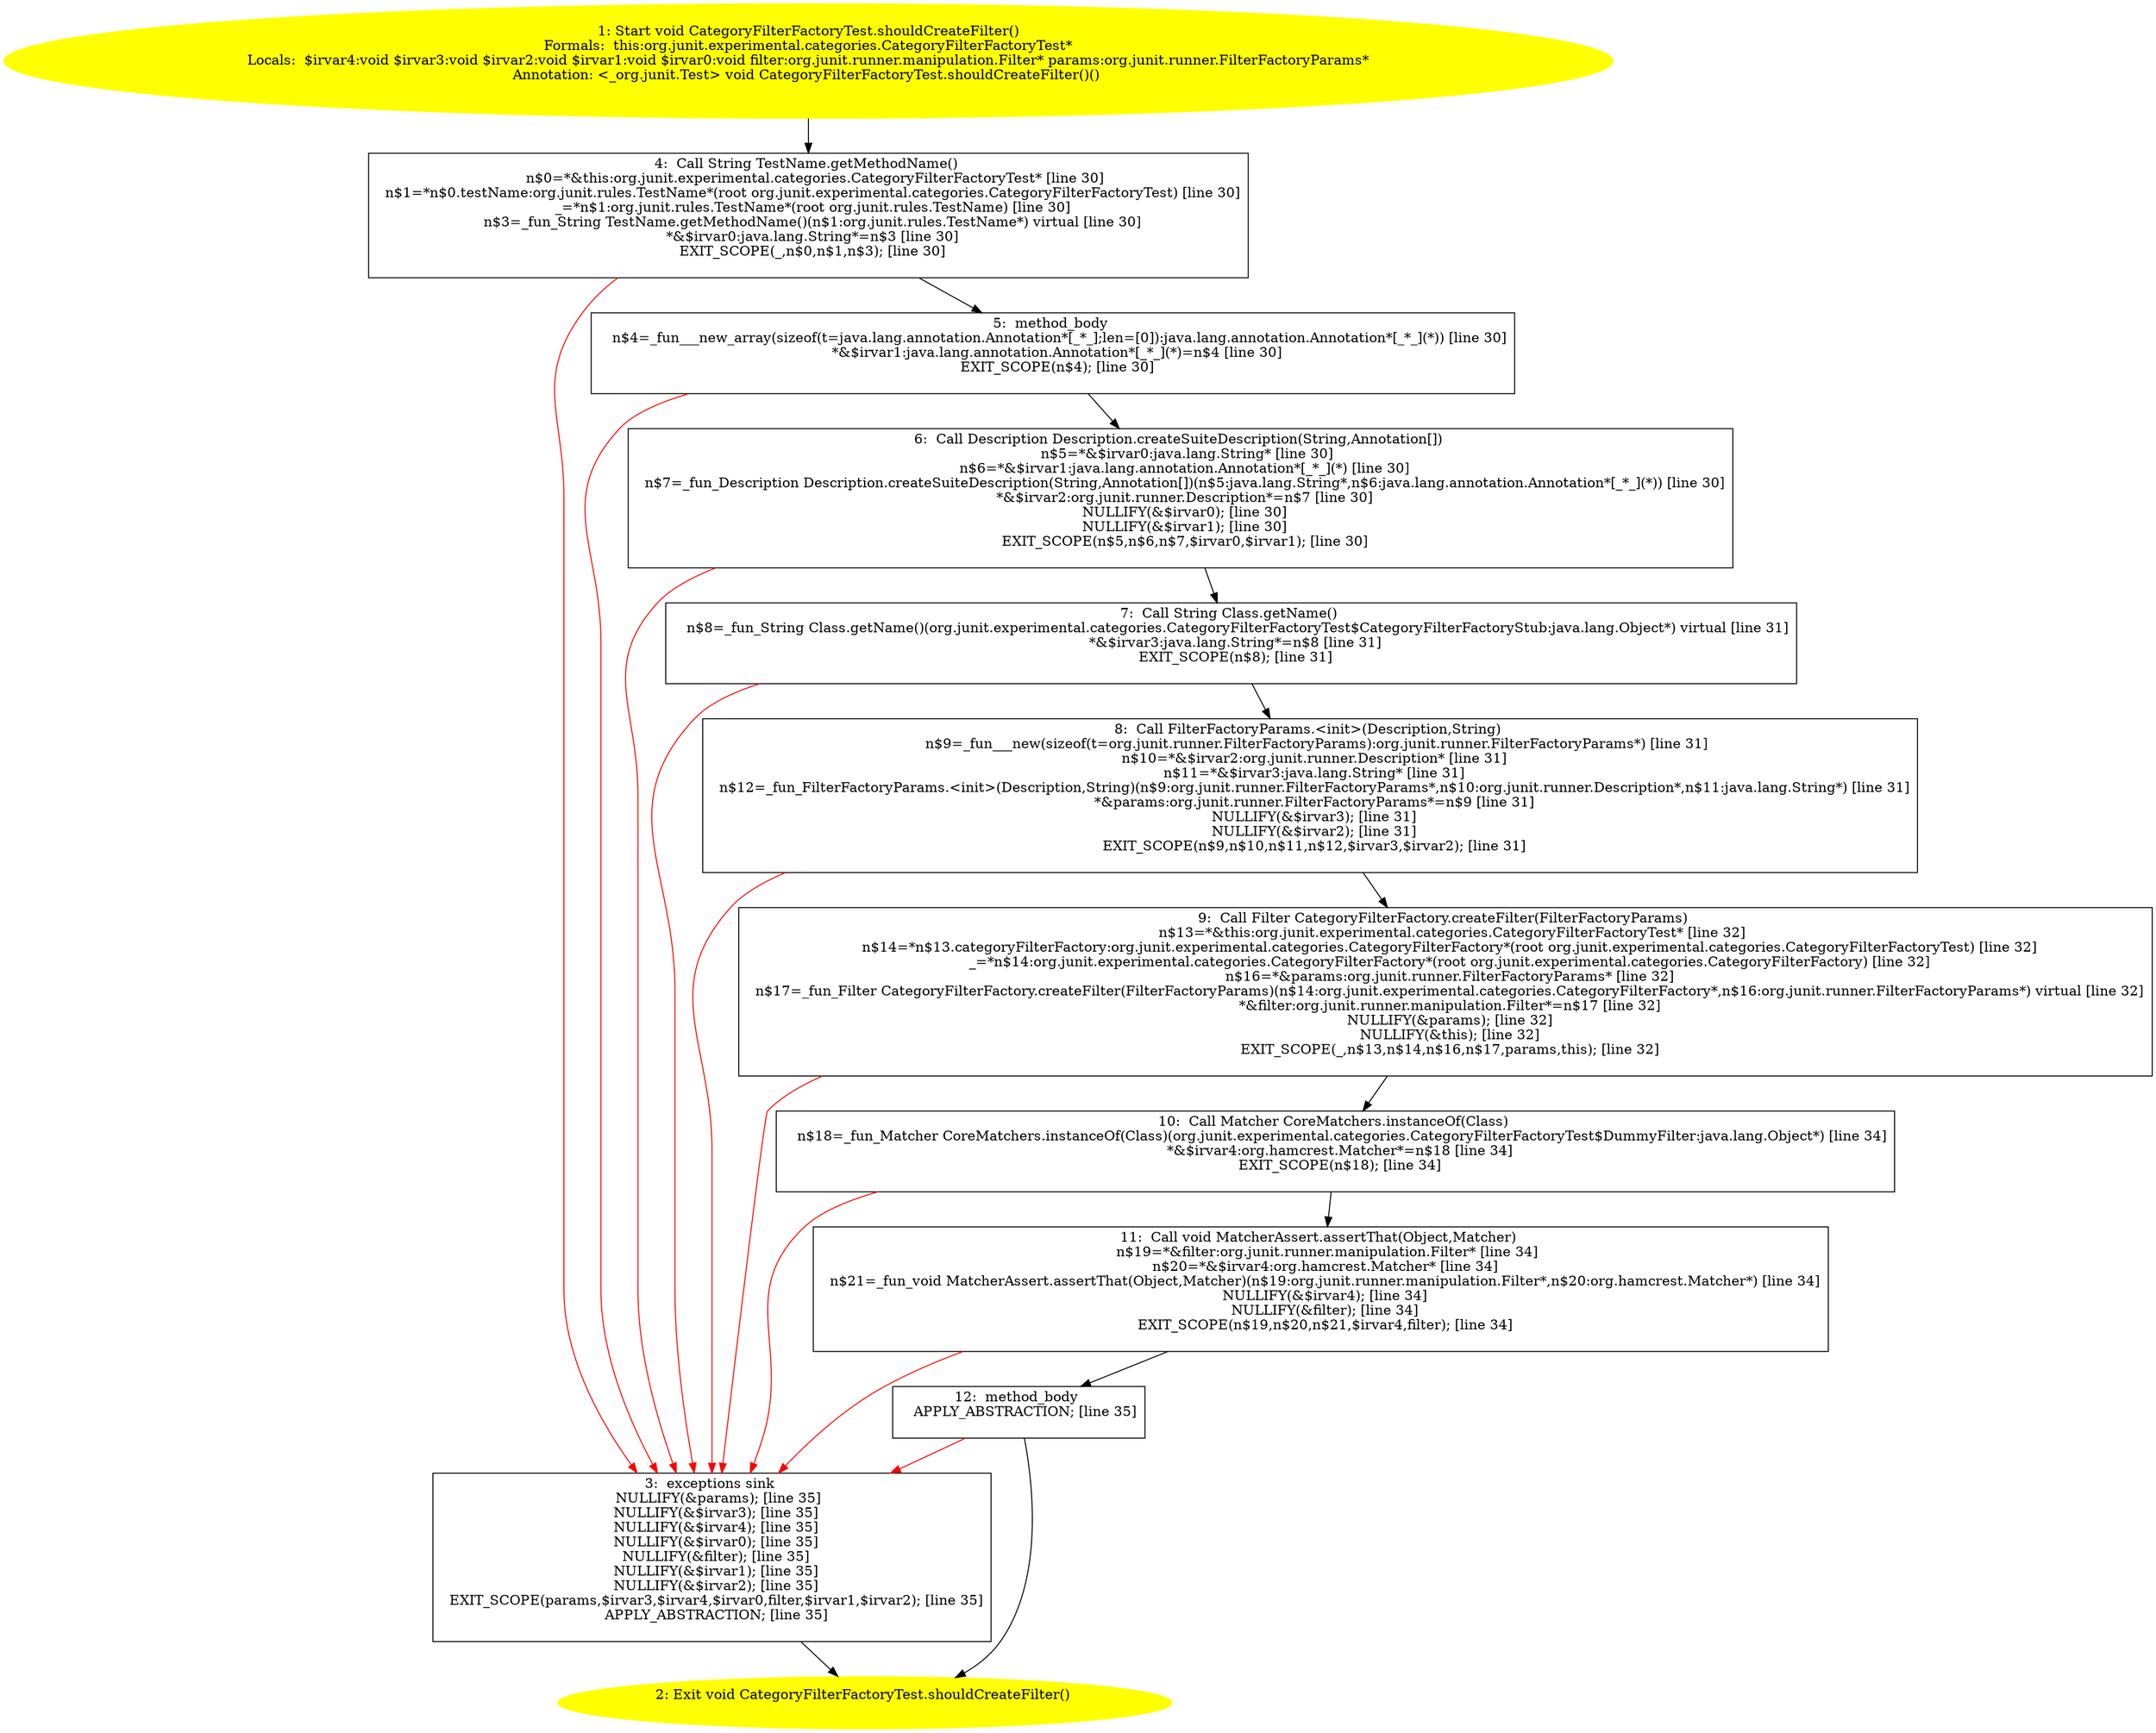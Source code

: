 /* @generated */
digraph cfg {
"org.junit.experimental.categories.CategoryFilterFactoryTest.shouldCreateFilter():void.c8cfa286e4334ab7e340b09ae68c47d1_1" [label="1: Start void CategoryFilterFactoryTest.shouldCreateFilter()\nFormals:  this:org.junit.experimental.categories.CategoryFilterFactoryTest*\nLocals:  $irvar4:void $irvar3:void $irvar2:void $irvar1:void $irvar0:void filter:org.junit.runner.manipulation.Filter* params:org.junit.runner.FilterFactoryParams*\nAnnotation: <_org.junit.Test> void CategoryFilterFactoryTest.shouldCreateFilter()() \n  " color=yellow style=filled]
	

	 "org.junit.experimental.categories.CategoryFilterFactoryTest.shouldCreateFilter():void.c8cfa286e4334ab7e340b09ae68c47d1_1" -> "org.junit.experimental.categories.CategoryFilterFactoryTest.shouldCreateFilter():void.c8cfa286e4334ab7e340b09ae68c47d1_4" ;
"org.junit.experimental.categories.CategoryFilterFactoryTest.shouldCreateFilter():void.c8cfa286e4334ab7e340b09ae68c47d1_2" [label="2: Exit void CategoryFilterFactoryTest.shouldCreateFilter() \n  " color=yellow style=filled]
	

"org.junit.experimental.categories.CategoryFilterFactoryTest.shouldCreateFilter():void.c8cfa286e4334ab7e340b09ae68c47d1_3" [label="3:  exceptions sink \n   NULLIFY(&params); [line 35]\n  NULLIFY(&$irvar3); [line 35]\n  NULLIFY(&$irvar4); [line 35]\n  NULLIFY(&$irvar0); [line 35]\n  NULLIFY(&filter); [line 35]\n  NULLIFY(&$irvar1); [line 35]\n  NULLIFY(&$irvar2); [line 35]\n  EXIT_SCOPE(params,$irvar3,$irvar4,$irvar0,filter,$irvar1,$irvar2); [line 35]\n  APPLY_ABSTRACTION; [line 35]\n " shape="box"]
	

	 "org.junit.experimental.categories.CategoryFilterFactoryTest.shouldCreateFilter():void.c8cfa286e4334ab7e340b09ae68c47d1_3" -> "org.junit.experimental.categories.CategoryFilterFactoryTest.shouldCreateFilter():void.c8cfa286e4334ab7e340b09ae68c47d1_2" ;
"org.junit.experimental.categories.CategoryFilterFactoryTest.shouldCreateFilter():void.c8cfa286e4334ab7e340b09ae68c47d1_4" [label="4:  Call String TestName.getMethodName() \n   n$0=*&this:org.junit.experimental.categories.CategoryFilterFactoryTest* [line 30]\n  n$1=*n$0.testName:org.junit.rules.TestName*(root org.junit.experimental.categories.CategoryFilterFactoryTest) [line 30]\n  _=*n$1:org.junit.rules.TestName*(root org.junit.rules.TestName) [line 30]\n  n$3=_fun_String TestName.getMethodName()(n$1:org.junit.rules.TestName*) virtual [line 30]\n  *&$irvar0:java.lang.String*=n$3 [line 30]\n  EXIT_SCOPE(_,n$0,n$1,n$3); [line 30]\n " shape="box"]
	

	 "org.junit.experimental.categories.CategoryFilterFactoryTest.shouldCreateFilter():void.c8cfa286e4334ab7e340b09ae68c47d1_4" -> "org.junit.experimental.categories.CategoryFilterFactoryTest.shouldCreateFilter():void.c8cfa286e4334ab7e340b09ae68c47d1_5" ;
	 "org.junit.experimental.categories.CategoryFilterFactoryTest.shouldCreateFilter():void.c8cfa286e4334ab7e340b09ae68c47d1_4" -> "org.junit.experimental.categories.CategoryFilterFactoryTest.shouldCreateFilter():void.c8cfa286e4334ab7e340b09ae68c47d1_3" [color="red" ];
"org.junit.experimental.categories.CategoryFilterFactoryTest.shouldCreateFilter():void.c8cfa286e4334ab7e340b09ae68c47d1_5" [label="5:  method_body \n   n$4=_fun___new_array(sizeof(t=java.lang.annotation.Annotation*[_*_];len=[0]):java.lang.annotation.Annotation*[_*_](*)) [line 30]\n  *&$irvar1:java.lang.annotation.Annotation*[_*_](*)=n$4 [line 30]\n  EXIT_SCOPE(n$4); [line 30]\n " shape="box"]
	

	 "org.junit.experimental.categories.CategoryFilterFactoryTest.shouldCreateFilter():void.c8cfa286e4334ab7e340b09ae68c47d1_5" -> "org.junit.experimental.categories.CategoryFilterFactoryTest.shouldCreateFilter():void.c8cfa286e4334ab7e340b09ae68c47d1_6" ;
	 "org.junit.experimental.categories.CategoryFilterFactoryTest.shouldCreateFilter():void.c8cfa286e4334ab7e340b09ae68c47d1_5" -> "org.junit.experimental.categories.CategoryFilterFactoryTest.shouldCreateFilter():void.c8cfa286e4334ab7e340b09ae68c47d1_3" [color="red" ];
"org.junit.experimental.categories.CategoryFilterFactoryTest.shouldCreateFilter():void.c8cfa286e4334ab7e340b09ae68c47d1_6" [label="6:  Call Description Description.createSuiteDescription(String,Annotation[]) \n   n$5=*&$irvar0:java.lang.String* [line 30]\n  n$6=*&$irvar1:java.lang.annotation.Annotation*[_*_](*) [line 30]\n  n$7=_fun_Description Description.createSuiteDescription(String,Annotation[])(n$5:java.lang.String*,n$6:java.lang.annotation.Annotation*[_*_](*)) [line 30]\n  *&$irvar2:org.junit.runner.Description*=n$7 [line 30]\n  NULLIFY(&$irvar0); [line 30]\n  NULLIFY(&$irvar1); [line 30]\n  EXIT_SCOPE(n$5,n$6,n$7,$irvar0,$irvar1); [line 30]\n " shape="box"]
	

	 "org.junit.experimental.categories.CategoryFilterFactoryTest.shouldCreateFilter():void.c8cfa286e4334ab7e340b09ae68c47d1_6" -> "org.junit.experimental.categories.CategoryFilterFactoryTest.shouldCreateFilter():void.c8cfa286e4334ab7e340b09ae68c47d1_7" ;
	 "org.junit.experimental.categories.CategoryFilterFactoryTest.shouldCreateFilter():void.c8cfa286e4334ab7e340b09ae68c47d1_6" -> "org.junit.experimental.categories.CategoryFilterFactoryTest.shouldCreateFilter():void.c8cfa286e4334ab7e340b09ae68c47d1_3" [color="red" ];
"org.junit.experimental.categories.CategoryFilterFactoryTest.shouldCreateFilter():void.c8cfa286e4334ab7e340b09ae68c47d1_7" [label="7:  Call String Class.getName() \n   n$8=_fun_String Class.getName()(org.junit.experimental.categories.CategoryFilterFactoryTest$CategoryFilterFactoryStub:java.lang.Object*) virtual [line 31]\n  *&$irvar3:java.lang.String*=n$8 [line 31]\n  EXIT_SCOPE(n$8); [line 31]\n " shape="box"]
	

	 "org.junit.experimental.categories.CategoryFilterFactoryTest.shouldCreateFilter():void.c8cfa286e4334ab7e340b09ae68c47d1_7" -> "org.junit.experimental.categories.CategoryFilterFactoryTest.shouldCreateFilter():void.c8cfa286e4334ab7e340b09ae68c47d1_8" ;
	 "org.junit.experimental.categories.CategoryFilterFactoryTest.shouldCreateFilter():void.c8cfa286e4334ab7e340b09ae68c47d1_7" -> "org.junit.experimental.categories.CategoryFilterFactoryTest.shouldCreateFilter():void.c8cfa286e4334ab7e340b09ae68c47d1_3" [color="red" ];
"org.junit.experimental.categories.CategoryFilterFactoryTest.shouldCreateFilter():void.c8cfa286e4334ab7e340b09ae68c47d1_8" [label="8:  Call FilterFactoryParams.<init>(Description,String) \n   n$9=_fun___new(sizeof(t=org.junit.runner.FilterFactoryParams):org.junit.runner.FilterFactoryParams*) [line 31]\n  n$10=*&$irvar2:org.junit.runner.Description* [line 31]\n  n$11=*&$irvar3:java.lang.String* [line 31]\n  n$12=_fun_FilterFactoryParams.<init>(Description,String)(n$9:org.junit.runner.FilterFactoryParams*,n$10:org.junit.runner.Description*,n$11:java.lang.String*) [line 31]\n  *&params:org.junit.runner.FilterFactoryParams*=n$9 [line 31]\n  NULLIFY(&$irvar3); [line 31]\n  NULLIFY(&$irvar2); [line 31]\n  EXIT_SCOPE(n$9,n$10,n$11,n$12,$irvar3,$irvar2); [line 31]\n " shape="box"]
	

	 "org.junit.experimental.categories.CategoryFilterFactoryTest.shouldCreateFilter():void.c8cfa286e4334ab7e340b09ae68c47d1_8" -> "org.junit.experimental.categories.CategoryFilterFactoryTest.shouldCreateFilter():void.c8cfa286e4334ab7e340b09ae68c47d1_9" ;
	 "org.junit.experimental.categories.CategoryFilterFactoryTest.shouldCreateFilter():void.c8cfa286e4334ab7e340b09ae68c47d1_8" -> "org.junit.experimental.categories.CategoryFilterFactoryTest.shouldCreateFilter():void.c8cfa286e4334ab7e340b09ae68c47d1_3" [color="red" ];
"org.junit.experimental.categories.CategoryFilterFactoryTest.shouldCreateFilter():void.c8cfa286e4334ab7e340b09ae68c47d1_9" [label="9:  Call Filter CategoryFilterFactory.createFilter(FilterFactoryParams) \n   n$13=*&this:org.junit.experimental.categories.CategoryFilterFactoryTest* [line 32]\n  n$14=*n$13.categoryFilterFactory:org.junit.experimental.categories.CategoryFilterFactory*(root org.junit.experimental.categories.CategoryFilterFactoryTest) [line 32]\n  _=*n$14:org.junit.experimental.categories.CategoryFilterFactory*(root org.junit.experimental.categories.CategoryFilterFactory) [line 32]\n  n$16=*&params:org.junit.runner.FilterFactoryParams* [line 32]\n  n$17=_fun_Filter CategoryFilterFactory.createFilter(FilterFactoryParams)(n$14:org.junit.experimental.categories.CategoryFilterFactory*,n$16:org.junit.runner.FilterFactoryParams*) virtual [line 32]\n  *&filter:org.junit.runner.manipulation.Filter*=n$17 [line 32]\n  NULLIFY(&params); [line 32]\n  NULLIFY(&this); [line 32]\n  EXIT_SCOPE(_,n$13,n$14,n$16,n$17,params,this); [line 32]\n " shape="box"]
	

	 "org.junit.experimental.categories.CategoryFilterFactoryTest.shouldCreateFilter():void.c8cfa286e4334ab7e340b09ae68c47d1_9" -> "org.junit.experimental.categories.CategoryFilterFactoryTest.shouldCreateFilter():void.c8cfa286e4334ab7e340b09ae68c47d1_10" ;
	 "org.junit.experimental.categories.CategoryFilterFactoryTest.shouldCreateFilter():void.c8cfa286e4334ab7e340b09ae68c47d1_9" -> "org.junit.experimental.categories.CategoryFilterFactoryTest.shouldCreateFilter():void.c8cfa286e4334ab7e340b09ae68c47d1_3" [color="red" ];
"org.junit.experimental.categories.CategoryFilterFactoryTest.shouldCreateFilter():void.c8cfa286e4334ab7e340b09ae68c47d1_10" [label="10:  Call Matcher CoreMatchers.instanceOf(Class) \n   n$18=_fun_Matcher CoreMatchers.instanceOf(Class)(org.junit.experimental.categories.CategoryFilterFactoryTest$DummyFilter:java.lang.Object*) [line 34]\n  *&$irvar4:org.hamcrest.Matcher*=n$18 [line 34]\n  EXIT_SCOPE(n$18); [line 34]\n " shape="box"]
	

	 "org.junit.experimental.categories.CategoryFilterFactoryTest.shouldCreateFilter():void.c8cfa286e4334ab7e340b09ae68c47d1_10" -> "org.junit.experimental.categories.CategoryFilterFactoryTest.shouldCreateFilter():void.c8cfa286e4334ab7e340b09ae68c47d1_11" ;
	 "org.junit.experimental.categories.CategoryFilterFactoryTest.shouldCreateFilter():void.c8cfa286e4334ab7e340b09ae68c47d1_10" -> "org.junit.experimental.categories.CategoryFilterFactoryTest.shouldCreateFilter():void.c8cfa286e4334ab7e340b09ae68c47d1_3" [color="red" ];
"org.junit.experimental.categories.CategoryFilterFactoryTest.shouldCreateFilter():void.c8cfa286e4334ab7e340b09ae68c47d1_11" [label="11:  Call void MatcherAssert.assertThat(Object,Matcher) \n   n$19=*&filter:org.junit.runner.manipulation.Filter* [line 34]\n  n$20=*&$irvar4:org.hamcrest.Matcher* [line 34]\n  n$21=_fun_void MatcherAssert.assertThat(Object,Matcher)(n$19:org.junit.runner.manipulation.Filter*,n$20:org.hamcrest.Matcher*) [line 34]\n  NULLIFY(&$irvar4); [line 34]\n  NULLIFY(&filter); [line 34]\n  EXIT_SCOPE(n$19,n$20,n$21,$irvar4,filter); [line 34]\n " shape="box"]
	

	 "org.junit.experimental.categories.CategoryFilterFactoryTest.shouldCreateFilter():void.c8cfa286e4334ab7e340b09ae68c47d1_11" -> "org.junit.experimental.categories.CategoryFilterFactoryTest.shouldCreateFilter():void.c8cfa286e4334ab7e340b09ae68c47d1_12" ;
	 "org.junit.experimental.categories.CategoryFilterFactoryTest.shouldCreateFilter():void.c8cfa286e4334ab7e340b09ae68c47d1_11" -> "org.junit.experimental.categories.CategoryFilterFactoryTest.shouldCreateFilter():void.c8cfa286e4334ab7e340b09ae68c47d1_3" [color="red" ];
"org.junit.experimental.categories.CategoryFilterFactoryTest.shouldCreateFilter():void.c8cfa286e4334ab7e340b09ae68c47d1_12" [label="12:  method_body \n   APPLY_ABSTRACTION; [line 35]\n " shape="box"]
	

	 "org.junit.experimental.categories.CategoryFilterFactoryTest.shouldCreateFilter():void.c8cfa286e4334ab7e340b09ae68c47d1_12" -> "org.junit.experimental.categories.CategoryFilterFactoryTest.shouldCreateFilter():void.c8cfa286e4334ab7e340b09ae68c47d1_2" ;
	 "org.junit.experimental.categories.CategoryFilterFactoryTest.shouldCreateFilter():void.c8cfa286e4334ab7e340b09ae68c47d1_12" -> "org.junit.experimental.categories.CategoryFilterFactoryTest.shouldCreateFilter():void.c8cfa286e4334ab7e340b09ae68c47d1_3" [color="red" ];
}
